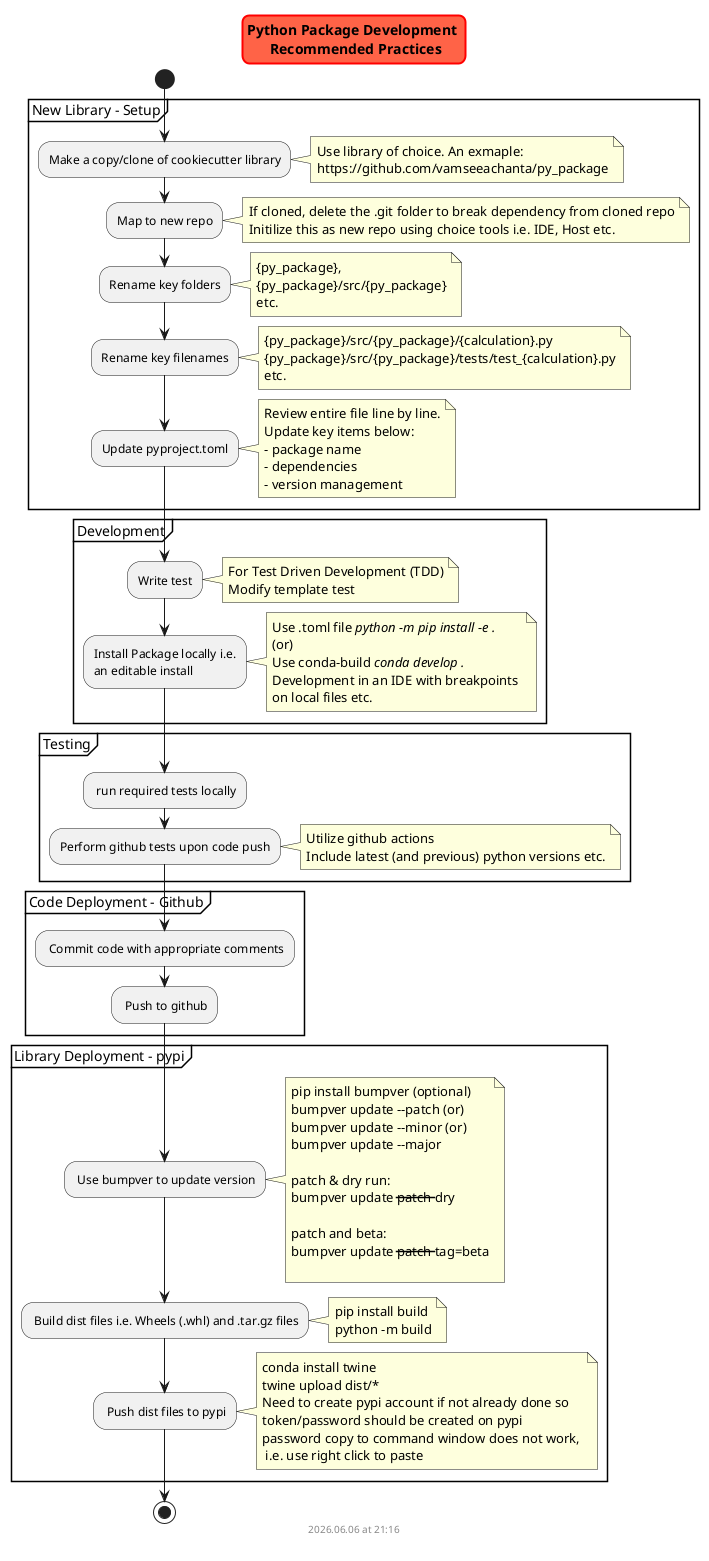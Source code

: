 @startuml package_development
skinparam titleBorderRoundCorner 15
skinparam titleBorderThickness 2
skinparam titleBorderColor red
skinparam titleBackgroundColor Tomato

title Python Package Development \n Recommended Practices

start

    partition "New Library - Setup" {


        :Make a copy/clone of cookiecutter library;
            note right
                Use library of choice. An exmaple:
                https://github.com/vamseeachanta/py_package
            end note

        :Map to new repo;
            note right
                If cloned, delete the .git folder to break dependency from cloned repo
                Initilize this as new repo using choice tools i.e. IDE, Host etc.
            end note

        :Rename key folders;
            note right
                {py_package}, 
                {py_package}/src/{py_package}
                etc.
            end note

        :Rename key filenames;
            note right
                {py_package}/src/{py_package}/{calculation}.py
                {py_package}/src/{py_package}/tests/test_{calculation}.py
                etc.
            end note

        :Update pyproject.toml;
            note right
                Review entire file line by line.
                Update key items below:
                - package name
                - dependencies
                - version management
            end note
    }

    partition "Development" {
    :Write test;
        note right
            For Test Driven Development (TDD)
            Modify template test
        end note
    :Install Package locally i.e.
    an editable install;
        note right
            Use .toml file //python -m pip install -e .//
            (or)
            Use conda-build //conda develop .//
            Development in an IDE with breakpoints 
            on local files etc.
        end note
    }

    partition "Testing" {
    : run required tests locally;

    :Perform github tests upon code push;
        note right
            Utilize github actions
            Include latest (and previous) python versions etc.
        end note
    }


    partition "Code Deployment - Github" {

    : Commit code with appropriate comments;
    : Push to github;

    }

    partition "Library Deployment - pypi" {
    : Use bumpver to update version;
        note right
            pip install bumpver (optional)
            bumpver update --patch (or)
            bumpver update --minor (or)
            bumpver update --major

            patch & dry run:
            bumpver update --patch --dry

            patch and beta:
            bumpver update --patch --tag=beta

        end note
    : Build dist files i.e. Wheels (.whl) and .tar.gz files;
        note right
            pip install build
            python -m build
        end note
    : Push dist files to pypi;
        note right
            conda install twine
            twine upload dist/*
            Need to create pypi account if not already done so
            token/password should be created on pypi
            password copy to command window does not work, 
             i.e. use right click to paste
        end note
    }

stop

footer
%date("yyyy.MM.dd' at 'HH:mm")
%filename()
end footer

@enduml